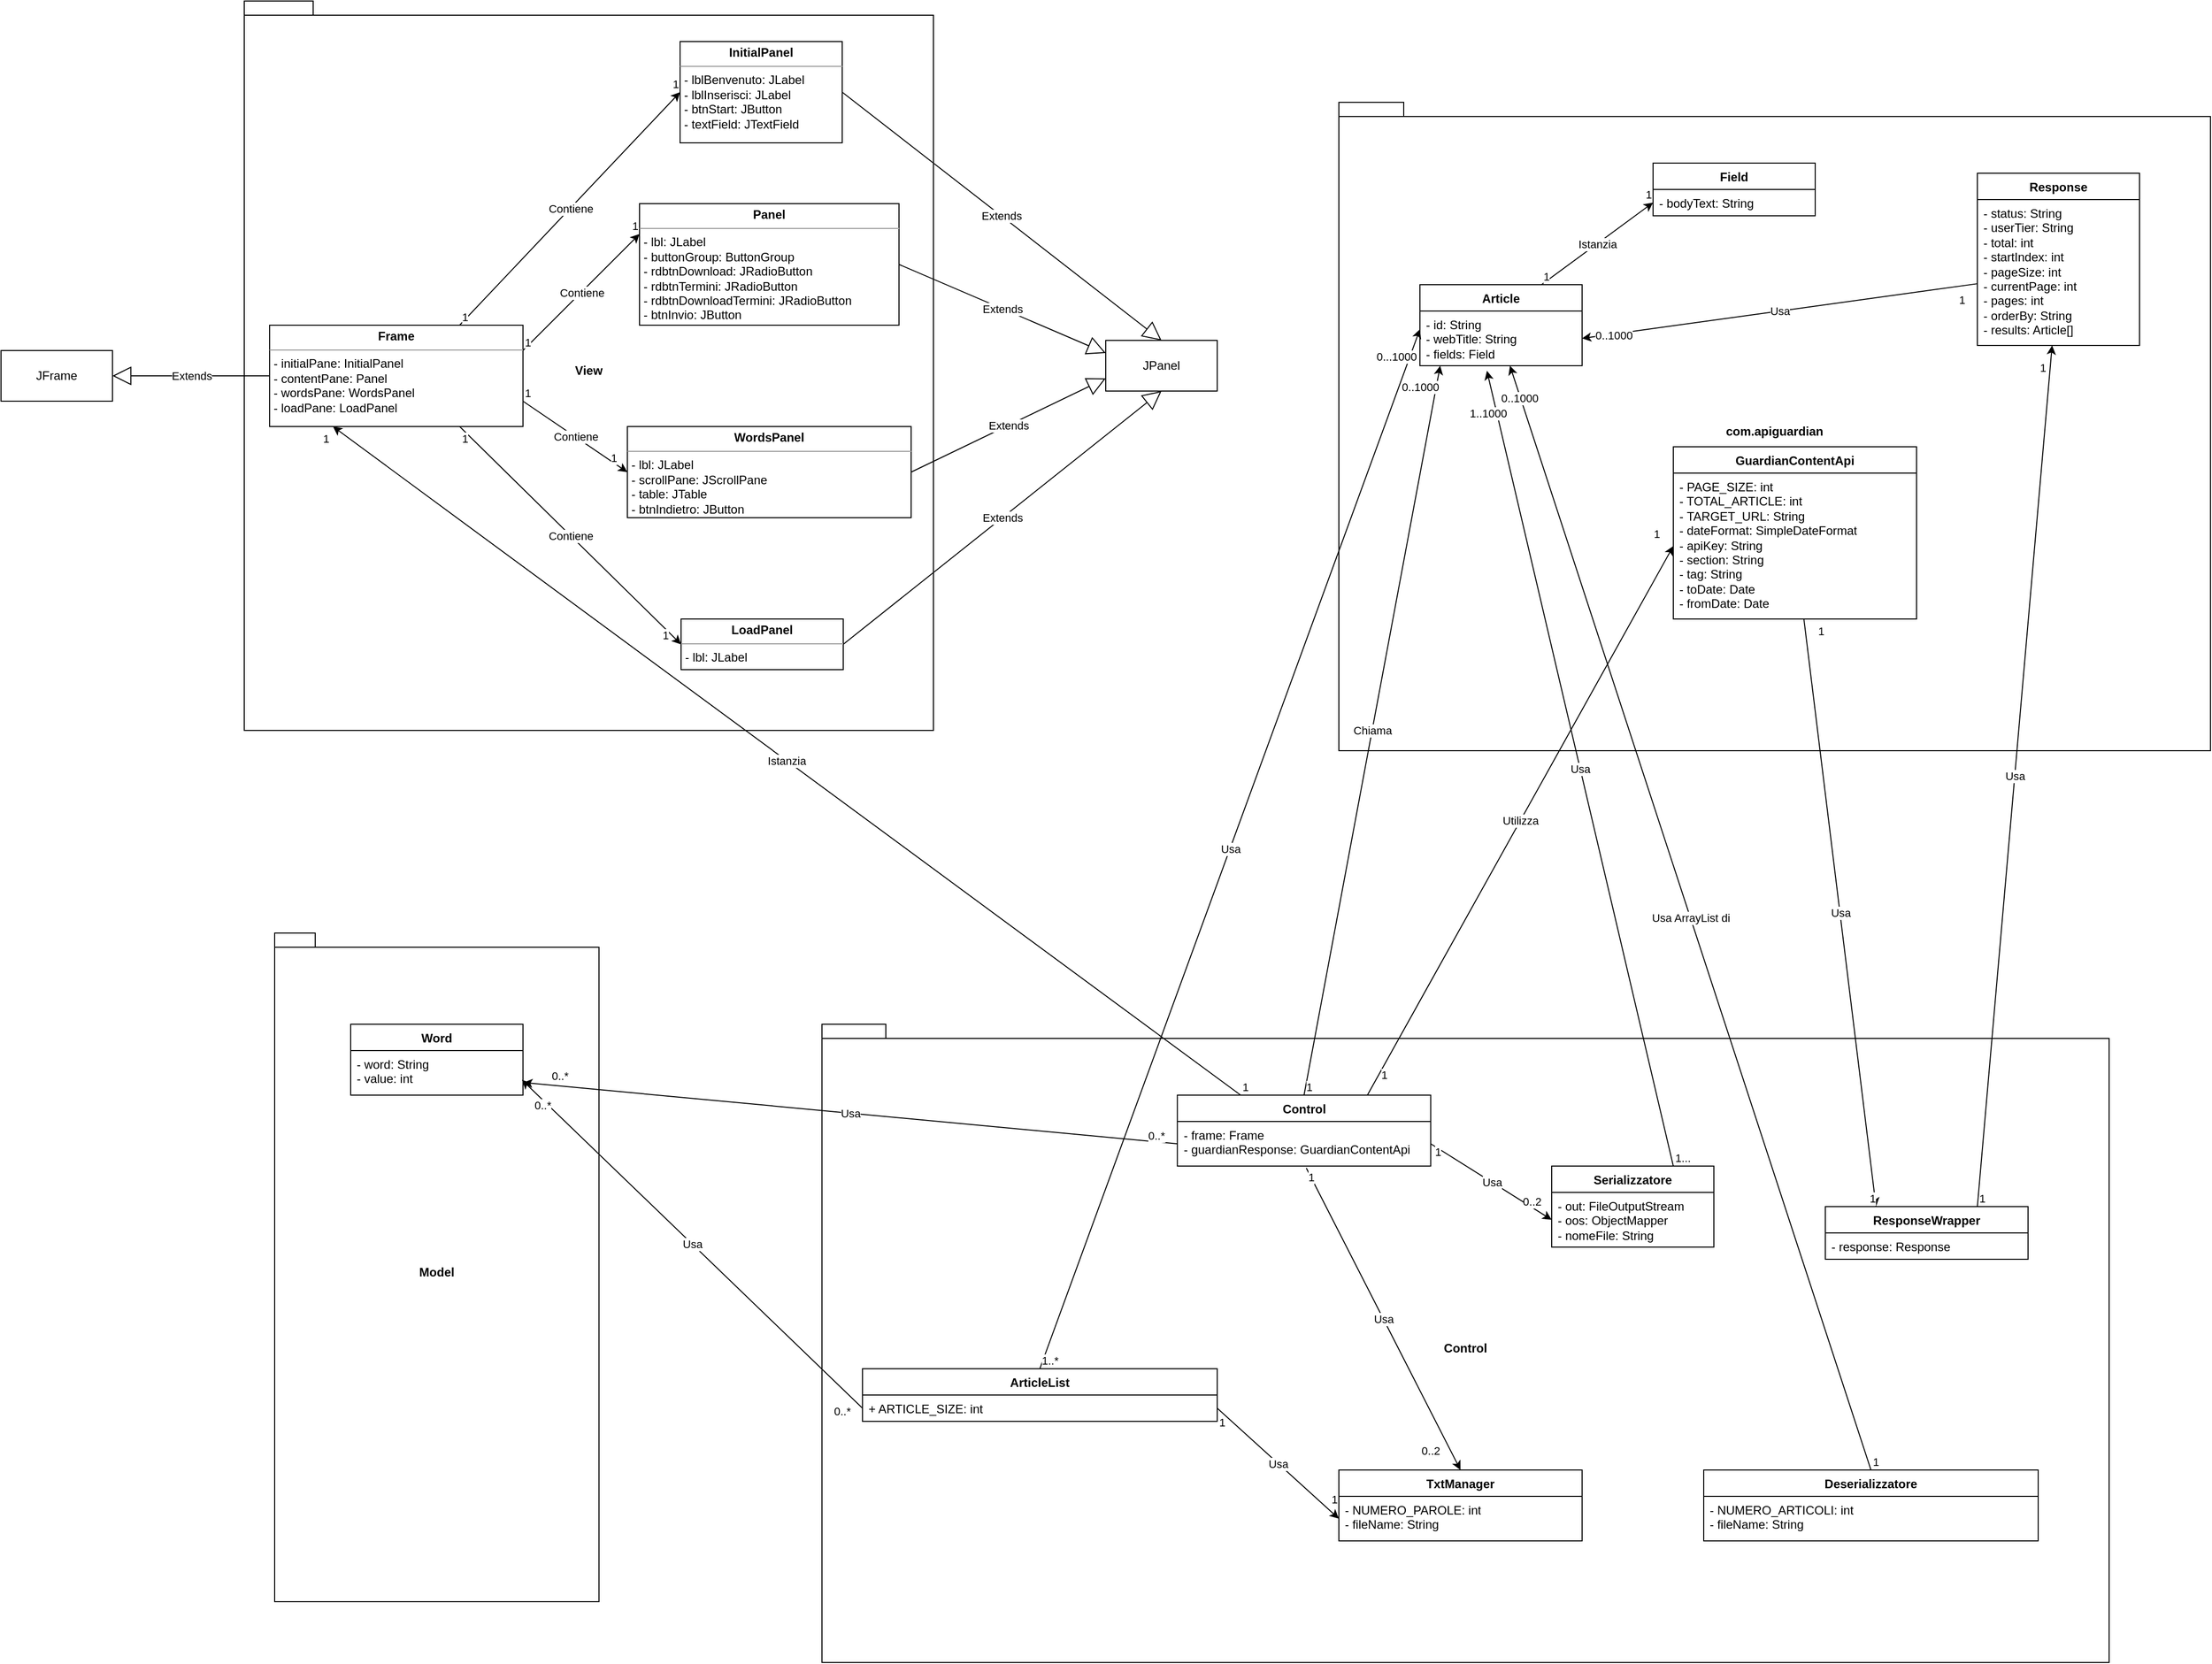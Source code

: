 <mxfile version="21.3.8" type="device">
  <diagram id="C5RBs43oDa-KdzZeNtuy" name="Page-1">
    <mxGraphModel dx="1707" dy="442" grid="1" gridSize="10" guides="1" tooltips="1" connect="1" arrows="1" fold="1" page="1" pageScale="1" pageWidth="827" pageHeight="1169" math="0" shadow="0">
      <root>
        <mxCell id="WIyWlLk6GJQsqaUBKTNV-0" />
        <mxCell id="WIyWlLk6GJQsqaUBKTNV-1" parent="WIyWlLk6GJQsqaUBKTNV-0" />
        <mxCell id="U0Fpm-apDjwtP07KhzZm-0" value="Model" style="shape=folder;fontStyle=1;spacingTop=10;tabWidth=40;tabHeight=14;tabPosition=left;html=1;whiteSpace=wrap;" parent="WIyWlLk6GJQsqaUBKTNV-1" vertex="1">
          <mxGeometry x="60" y="950" width="320" height="660" as="geometry" />
        </mxCell>
        <mxCell id="VUXAJalb4SLQPzfhnrvk-11" value="View" style="shape=folder;fontStyle=1;spacingTop=10;tabWidth=40;tabHeight=14;tabPosition=left;html=1;whiteSpace=wrap;" parent="WIyWlLk6GJQsqaUBKTNV-1" vertex="1">
          <mxGeometry x="30" y="30" width="680" height="720" as="geometry" />
        </mxCell>
        <mxCell id="VUXAJalb4SLQPzfhnrvk-13" value="&lt;p style=&quot;margin:0px;margin-top:4px;text-align:center;&quot;&gt;&lt;b&gt;Frame&lt;/b&gt;&lt;/p&gt;&lt;hr size=&quot;1&quot;&gt;&lt;p style=&quot;margin:0px;margin-left:4px;&quot;&gt;- initialPane: InitialPanel&lt;/p&gt;&lt;p style=&quot;margin:0px;margin-left:4px;&quot;&gt;- contentPane: Panel&lt;/p&gt;&lt;p style=&quot;margin:0px;margin-left:4px;&quot;&gt;- wordsPane: WordsPanel&lt;/p&gt;&lt;p style=&quot;margin:0px;margin-left:4px;&quot;&gt;- loadPane: LoadPanel&lt;/p&gt;&lt;p style=&quot;margin:0px;margin-left:4px;&quot;&gt;&lt;/p&gt;" style="verticalAlign=top;align=left;overflow=fill;fontSize=12;fontFamily=Helvetica;html=1;whiteSpace=wrap;" parent="WIyWlLk6GJQsqaUBKTNV-1" vertex="1">
          <mxGeometry x="55" y="350" width="250" height="100" as="geometry" />
        </mxCell>
        <mxCell id="VUXAJalb4SLQPzfhnrvk-14" value="&lt;p style=&quot;margin:0px;margin-top:4px;text-align:center;&quot;&gt;&lt;b&gt;InitialPanel&lt;/b&gt;&lt;/p&gt;&lt;hr size=&quot;1&quot;&gt;&lt;p style=&quot;margin:0px;margin-left:4px;&quot;&gt;- lblBenvenuto: JLabel&lt;/p&gt;&lt;p style=&quot;margin:0px;margin-left:4px;&quot;&gt;- lblInserisci: JLabel&lt;/p&gt;&lt;p style=&quot;margin:0px;margin-left:4px;&quot;&gt;- btnStart: JButton&lt;/p&gt;&lt;p style=&quot;margin:0px;margin-left:4px;&quot;&gt;- textField: JTextField&lt;br&gt;&lt;/p&gt;" style="verticalAlign=top;align=left;overflow=fill;fontSize=12;fontFamily=Helvetica;html=1;whiteSpace=wrap;" parent="WIyWlLk6GJQsqaUBKTNV-1" vertex="1">
          <mxGeometry x="460" y="70" width="160" height="100" as="geometry" />
        </mxCell>
        <mxCell id="VUXAJalb4SLQPzfhnrvk-15" value="&lt;p style=&quot;margin:0px;margin-top:4px;text-align:center;&quot;&gt;&lt;b&gt;WordsPanel&lt;/b&gt;&lt;/p&gt;&lt;hr size=&quot;1&quot;&gt;&lt;p style=&quot;margin:0px;margin-left:4px;&quot;&gt;- lbl: JLabel&lt;/p&gt;&lt;p style=&quot;margin:0px;margin-left:4px;&quot;&gt;- scrollPane: JScrollPane&lt;/p&gt;&lt;p style=&quot;margin:0px;margin-left:4px;&quot;&gt;- table: JTable&lt;/p&gt;&lt;p style=&quot;margin:0px;margin-left:4px;&quot;&gt;- btnIndietro: JButton&lt;br&gt;&lt;/p&gt;" style="verticalAlign=top;align=left;overflow=fill;fontSize=12;fontFamily=Helvetica;html=1;whiteSpace=wrap;" parent="WIyWlLk6GJQsqaUBKTNV-1" vertex="1">
          <mxGeometry x="408" y="450" width="280" height="90" as="geometry" />
        </mxCell>
        <mxCell id="VUXAJalb4SLQPzfhnrvk-16" value="&lt;p style=&quot;margin:0px;margin-top:4px;text-align:center;&quot;&gt;&lt;b&gt;LoadPanel&lt;/b&gt;&lt;/p&gt;&lt;hr size=&quot;1&quot;&gt;&lt;p style=&quot;margin:0px;margin-left:4px;&quot;&gt;- lbl: JLabel&lt;/p&gt;" style="verticalAlign=top;align=left;overflow=fill;fontSize=12;fontFamily=Helvetica;html=1;whiteSpace=wrap;" parent="WIyWlLk6GJQsqaUBKTNV-1" vertex="1">
          <mxGeometry x="461" y="640" width="160" height="50" as="geometry" />
        </mxCell>
        <mxCell id="VUXAJalb4SLQPzfhnrvk-17" value="&lt;p style=&quot;margin:0px;margin-top:4px;text-align:center;&quot;&gt;&lt;b&gt;Panel&lt;/b&gt;&lt;/p&gt;&lt;hr size=&quot;1&quot;&gt;&lt;p style=&quot;margin:0px;margin-left:4px;&quot;&gt;- lbl: JLabel&lt;/p&gt;&lt;p style=&quot;margin:0px;margin-left:4px;&quot;&gt;- buttonGroup: ButtonGroup&lt;/p&gt;&lt;p style=&quot;margin:0px;margin-left:4px;&quot;&gt;- rdbtnDownload: JRadioButton&lt;/p&gt;&lt;p style=&quot;margin:0px;margin-left:4px;&quot;&gt;- rdbtnTermini: JRadioButton&lt;/p&gt;&lt;p style=&quot;margin:0px;margin-left:4px;&quot;&gt;- rdbtnDownloadTermini: JRadioButton&lt;/p&gt;&lt;p style=&quot;margin:0px;margin-left:4px;&quot;&gt;- btnInvio: JButton&lt;/p&gt;" style="verticalAlign=top;align=left;overflow=fill;fontSize=12;fontFamily=Helvetica;html=1;whiteSpace=wrap;" parent="WIyWlLk6GJQsqaUBKTNV-1" vertex="1">
          <mxGeometry x="420" y="230" width="256" height="120" as="geometry" />
        </mxCell>
        <mxCell id="VUXAJalb4SLQPzfhnrvk-18" value="com.apiguardian" style="shape=folder;fontStyle=1;spacingTop=10;tabWidth=40;tabHeight=14;tabPosition=left;html=1;whiteSpace=wrap;" parent="WIyWlLk6GJQsqaUBKTNV-1" vertex="1">
          <mxGeometry x="1110" y="130" width="860" height="640" as="geometry" />
        </mxCell>
        <mxCell id="VUXAJalb4SLQPzfhnrvk-19" value="Article" style="swimlane;fontStyle=1;align=center;verticalAlign=top;childLayout=stackLayout;horizontal=1;startSize=26;horizontalStack=0;resizeParent=1;resizeParentMax=0;resizeLast=0;collapsible=1;marginBottom=0;whiteSpace=wrap;html=1;" parent="WIyWlLk6GJQsqaUBKTNV-1" vertex="1">
          <mxGeometry x="1190" y="310" width="160" height="80" as="geometry" />
        </mxCell>
        <mxCell id="VUXAJalb4SLQPzfhnrvk-20" value="&lt;div&gt;- id: String&lt;/div&gt;&lt;div&gt;- webTitle: String&lt;/div&gt;&lt;div&gt;- fields: Field&lt;br&gt;&lt;/div&gt;" style="text;strokeColor=none;fillColor=none;align=left;verticalAlign=top;spacingLeft=4;spacingRight=4;overflow=hidden;rotatable=0;points=[[0,0.5],[1,0.5]];portConstraint=eastwest;whiteSpace=wrap;html=1;" parent="VUXAJalb4SLQPzfhnrvk-19" vertex="1">
          <mxGeometry y="26" width="160" height="54" as="geometry" />
        </mxCell>
        <mxCell id="VUXAJalb4SLQPzfhnrvk-23" value="Field" style="swimlane;fontStyle=1;align=center;verticalAlign=top;childLayout=stackLayout;horizontal=1;startSize=26;horizontalStack=0;resizeParent=1;resizeParentMax=0;resizeLast=0;collapsible=1;marginBottom=0;whiteSpace=wrap;html=1;" parent="WIyWlLk6GJQsqaUBKTNV-1" vertex="1">
          <mxGeometry x="1420" y="190" width="160" height="52" as="geometry" />
        </mxCell>
        <mxCell id="VUXAJalb4SLQPzfhnrvk-24" value="- bodyText: String" style="text;strokeColor=none;fillColor=none;align=left;verticalAlign=top;spacingLeft=4;spacingRight=4;overflow=hidden;rotatable=0;points=[[0,0.5],[1,0.5]];portConstraint=eastwest;whiteSpace=wrap;html=1;" parent="VUXAJalb4SLQPzfhnrvk-23" vertex="1">
          <mxGeometry y="26" width="160" height="26" as="geometry" />
        </mxCell>
        <mxCell id="VUXAJalb4SLQPzfhnrvk-27" value="Word" style="swimlane;fontStyle=1;align=center;verticalAlign=top;childLayout=stackLayout;horizontal=1;startSize=26;horizontalStack=0;resizeParent=1;resizeParentMax=0;resizeLast=0;collapsible=1;marginBottom=0;whiteSpace=wrap;html=1;" parent="WIyWlLk6GJQsqaUBKTNV-1" vertex="1">
          <mxGeometry x="135" y="1040" width="170" height="70" as="geometry" />
        </mxCell>
        <mxCell id="VUXAJalb4SLQPzfhnrvk-28" value="&lt;div&gt;- word: String&lt;/div&gt;&lt;div&gt;- value: int&lt;br&gt;&lt;/div&gt;" style="text;strokeColor=none;fillColor=none;align=left;verticalAlign=top;spacingLeft=4;spacingRight=4;overflow=hidden;rotatable=0;points=[[0,0.5],[1,0.5]];portConstraint=eastwest;whiteSpace=wrap;html=1;" parent="VUXAJalb4SLQPzfhnrvk-27" vertex="1">
          <mxGeometry y="26" width="170" height="44" as="geometry" />
        </mxCell>
        <mxCell id="VUXAJalb4SLQPzfhnrvk-31" value="Response" style="swimlane;fontStyle=1;align=center;verticalAlign=top;childLayout=stackLayout;horizontal=1;startSize=26;horizontalStack=0;resizeParent=1;resizeParentMax=0;resizeLast=0;collapsible=1;marginBottom=0;whiteSpace=wrap;html=1;" parent="WIyWlLk6GJQsqaUBKTNV-1" vertex="1">
          <mxGeometry x="1740" y="200" width="160" height="170" as="geometry" />
        </mxCell>
        <mxCell id="VUXAJalb4SLQPzfhnrvk-32" value="&lt;div&gt;- status: String&lt;/div&gt;&lt;div&gt;- userTier: String&lt;/div&gt;&lt;div&gt;- total: int&lt;/div&gt;&lt;div&gt;- startIndex: int&lt;/div&gt;&lt;div&gt;- pageSize: int&lt;/div&gt;&lt;div&gt;- currentPage: int&lt;/div&gt;&lt;div&gt;- pages: int&lt;/div&gt;&lt;div&gt;- orderBy: String&lt;/div&gt;&lt;div&gt;- results: Article[]&lt;br&gt;&lt;/div&gt;" style="text;strokeColor=none;fillColor=none;align=left;verticalAlign=top;spacingLeft=4;spacingRight=4;overflow=hidden;rotatable=0;points=[[0,0.5],[1,0.5]];portConstraint=eastwest;whiteSpace=wrap;html=1;" parent="VUXAJalb4SLQPzfhnrvk-31" vertex="1">
          <mxGeometry y="26" width="160" height="144" as="geometry" />
        </mxCell>
        <mxCell id="VUXAJalb4SLQPzfhnrvk-35" value="Control" style="shape=folder;fontStyle=1;spacingTop=10;tabWidth=40;tabHeight=14;tabPosition=left;html=1;whiteSpace=wrap;" parent="WIyWlLk6GJQsqaUBKTNV-1" vertex="1">
          <mxGeometry x="600" y="1040" width="1270" height="630" as="geometry" />
        </mxCell>
        <mxCell id="VUXAJalb4SLQPzfhnrvk-36" value="ArticleList" style="swimlane;fontStyle=1;align=center;verticalAlign=top;childLayout=stackLayout;horizontal=1;startSize=26;horizontalStack=0;resizeParent=1;resizeParentMax=0;resizeLast=0;collapsible=1;marginBottom=0;whiteSpace=wrap;html=1;" parent="WIyWlLk6GJQsqaUBKTNV-1" vertex="1">
          <mxGeometry x="640" y="1380" width="350" height="52" as="geometry" />
        </mxCell>
        <mxCell id="VUXAJalb4SLQPzfhnrvk-37" value="+ ARTICLE_SIZE: int" style="text;strokeColor=none;fillColor=none;align=left;verticalAlign=top;spacingLeft=4;spacingRight=4;overflow=hidden;rotatable=0;points=[[0,0.5],[1,0.5]];portConstraint=eastwest;whiteSpace=wrap;html=1;" parent="VUXAJalb4SLQPzfhnrvk-36" vertex="1">
          <mxGeometry y="26" width="350" height="26" as="geometry" />
        </mxCell>
        <mxCell id="VUXAJalb4SLQPzfhnrvk-40" value="Control" style="swimlane;fontStyle=1;align=center;verticalAlign=top;childLayout=stackLayout;horizontal=1;startSize=26;horizontalStack=0;resizeParent=1;resizeParentMax=0;resizeLast=0;collapsible=1;marginBottom=0;whiteSpace=wrap;html=1;" parent="WIyWlLk6GJQsqaUBKTNV-1" vertex="1">
          <mxGeometry x="950.65" y="1110" width="250" height="70" as="geometry" />
        </mxCell>
        <mxCell id="VUXAJalb4SLQPzfhnrvk-41" value="&lt;div&gt;- frame: Frame&lt;/div&gt;&lt;div&gt;- guardianResponse: GuardianContentApi &lt;/div&gt;" style="text;strokeColor=none;fillColor=none;align=left;verticalAlign=top;spacingLeft=4;spacingRight=4;overflow=hidden;rotatable=0;points=[[0,0.5],[1,0.5]];portConstraint=eastwest;whiteSpace=wrap;html=1;" parent="VUXAJalb4SLQPzfhnrvk-40" vertex="1">
          <mxGeometry y="26" width="250" height="44" as="geometry" />
        </mxCell>
        <mxCell id="VUXAJalb4SLQPzfhnrvk-44" value="Deserializzatore" style="swimlane;fontStyle=1;align=center;verticalAlign=top;childLayout=stackLayout;horizontal=1;startSize=26;horizontalStack=0;resizeParent=1;resizeParentMax=0;resizeLast=0;collapsible=1;marginBottom=0;whiteSpace=wrap;html=1;" parent="WIyWlLk6GJQsqaUBKTNV-1" vertex="1">
          <mxGeometry x="1470" y="1480" width="330" height="70" as="geometry" />
        </mxCell>
        <mxCell id="VUXAJalb4SLQPzfhnrvk-45" value="&lt;div&gt;- NUMERO_ARTICOLI: int&lt;/div&gt;&lt;div&gt;- fileName: String&lt;/div&gt;" style="text;strokeColor=none;fillColor=none;align=left;verticalAlign=top;spacingLeft=4;spacingRight=4;overflow=hidden;rotatable=0;points=[[0,0.5],[1,0.5]];portConstraint=eastwest;whiteSpace=wrap;html=1;" parent="VUXAJalb4SLQPzfhnrvk-44" vertex="1">
          <mxGeometry y="26" width="330" height="44" as="geometry" />
        </mxCell>
        <mxCell id="VUXAJalb4SLQPzfhnrvk-48" value="ResponseWrapper" style="swimlane;fontStyle=1;align=center;verticalAlign=top;childLayout=stackLayout;horizontal=1;startSize=26;horizontalStack=0;resizeParent=1;resizeParentMax=0;resizeLast=0;collapsible=1;marginBottom=0;whiteSpace=wrap;html=1;" parent="WIyWlLk6GJQsqaUBKTNV-1" vertex="1">
          <mxGeometry x="1590" y="1220" width="200" height="52" as="geometry" />
        </mxCell>
        <mxCell id="VUXAJalb4SLQPzfhnrvk-49" value="&lt;div&gt;- response: Response&lt;/div&gt;" style="text;strokeColor=none;fillColor=none;align=left;verticalAlign=top;spacingLeft=4;spacingRight=4;overflow=hidden;rotatable=0;points=[[0,0.5],[1,0.5]];portConstraint=eastwest;whiteSpace=wrap;html=1;" parent="VUXAJalb4SLQPzfhnrvk-48" vertex="1">
          <mxGeometry y="26" width="200" height="26" as="geometry" />
        </mxCell>
        <mxCell id="VUXAJalb4SLQPzfhnrvk-52" value="Serializzatore" style="swimlane;fontStyle=1;align=center;verticalAlign=top;childLayout=stackLayout;horizontal=1;startSize=26;horizontalStack=0;resizeParent=1;resizeParentMax=0;resizeLast=0;collapsible=1;marginBottom=0;whiteSpace=wrap;html=1;" parent="WIyWlLk6GJQsqaUBKTNV-1" vertex="1">
          <mxGeometry x="1320" y="1180" width="160" height="80" as="geometry" />
        </mxCell>
        <mxCell id="VUXAJalb4SLQPzfhnrvk-53" value="&lt;div&gt;- out: FileOutputStream&lt;/div&gt;&lt;div&gt;- oos: ObjectMapper&lt;/div&gt;&lt;div&gt;- nomeFile: String&lt;br&gt;&lt;/div&gt;" style="text;strokeColor=none;fillColor=none;align=left;verticalAlign=top;spacingLeft=4;spacingRight=4;overflow=hidden;rotatable=0;points=[[0,0.5],[1,0.5]];portConstraint=eastwest;whiteSpace=wrap;html=1;" parent="VUXAJalb4SLQPzfhnrvk-52" vertex="1">
          <mxGeometry y="26" width="160" height="54" as="geometry" />
        </mxCell>
        <mxCell id="-JpxgbVJmfge6kv-dIbS-0" value="TxtManager" style="swimlane;fontStyle=1;align=center;verticalAlign=top;childLayout=stackLayout;horizontal=1;startSize=26;horizontalStack=0;resizeParent=1;resizeParentMax=0;resizeLast=0;collapsible=1;marginBottom=0;whiteSpace=wrap;html=1;" parent="WIyWlLk6GJQsqaUBKTNV-1" vertex="1">
          <mxGeometry x="1110" y="1480" width="240" height="70" as="geometry" />
        </mxCell>
        <mxCell id="-JpxgbVJmfge6kv-dIbS-1" value="&lt;div&gt;- NUMERO_PAROLE: int&lt;/div&gt;&lt;div&gt;- fileName: String&lt;/div&gt;" style="text;strokeColor=none;fillColor=none;align=left;verticalAlign=top;spacingLeft=4;spacingRight=4;overflow=hidden;rotatable=0;points=[[0,0.5],[1,0.5]];portConstraint=eastwest;whiteSpace=wrap;html=1;" parent="-JpxgbVJmfge6kv-dIbS-0" vertex="1">
          <mxGeometry y="26" width="240" height="44" as="geometry" />
        </mxCell>
        <mxCell id="-JpxgbVJmfge6kv-dIbS-4" value="GuardianContentApi" style="swimlane;fontStyle=1;align=center;verticalAlign=top;childLayout=stackLayout;horizontal=1;startSize=26;horizontalStack=0;resizeParent=1;resizeParentMax=0;resizeLast=0;collapsible=1;marginBottom=0;whiteSpace=wrap;html=1;" parent="WIyWlLk6GJQsqaUBKTNV-1" vertex="1">
          <mxGeometry x="1440" y="470" width="240" height="170" as="geometry" />
        </mxCell>
        <mxCell id="-JpxgbVJmfge6kv-dIbS-5" value="&lt;div&gt;- PAGE_SIZE: int&lt;/div&gt;&lt;div&gt;- TOTAL_ARTICLE: int&lt;br&gt;&lt;/div&gt;&lt;div&gt;-&amp;nbsp;TARGET_URL: String&lt;/div&gt;&lt;div&gt;-&amp;nbsp;dateFormat:&amp;nbsp;SimpleDateFormat&lt;/div&gt;&lt;div&gt;- apiKey: String&lt;/div&gt;&lt;div&gt;-&amp;nbsp;section: String&lt;/div&gt;&lt;div&gt;- tag: String&lt;/div&gt;&lt;div&gt;- toDate: Date&lt;/div&gt;&lt;div&gt;-&amp;nbsp;fromDate: Date&lt;/div&gt;" style="text;strokeColor=none;fillColor=none;align=left;verticalAlign=top;spacingLeft=4;spacingRight=4;overflow=hidden;rotatable=0;points=[[0,0.5],[1,0.5]];portConstraint=eastwest;whiteSpace=wrap;html=1;" parent="-JpxgbVJmfge6kv-dIbS-4" vertex="1">
          <mxGeometry y="26" width="240" height="144" as="geometry" />
        </mxCell>
        <mxCell id="-JpxgbVJmfge6kv-dIbS-35" value="" style="endArrow=classic;html=1;rounded=0;exitX=0.75;exitY=0;exitDx=0;exitDy=0;entryX=0;entryY=0.5;entryDx=0;entryDy=0;" parent="WIyWlLk6GJQsqaUBKTNV-1" source="VUXAJalb4SLQPzfhnrvk-13" target="VUXAJalb4SLQPzfhnrvk-14" edge="1">
          <mxGeometry relative="1" as="geometry">
            <mxPoint x="560" y="420" as="sourcePoint" />
            <mxPoint x="720" y="420" as="targetPoint" />
          </mxGeometry>
        </mxCell>
        <mxCell id="-JpxgbVJmfge6kv-dIbS-36" value="Contiene" style="edgeLabel;resizable=0;html=1;align=center;verticalAlign=middle;" parent="-JpxgbVJmfge6kv-dIbS-35" connectable="0" vertex="1">
          <mxGeometry relative="1" as="geometry" />
        </mxCell>
        <mxCell id="-JpxgbVJmfge6kv-dIbS-37" value="1" style="edgeLabel;resizable=0;html=1;align=left;verticalAlign=bottom;" parent="-JpxgbVJmfge6kv-dIbS-35" connectable="0" vertex="1">
          <mxGeometry x="-1" relative="1" as="geometry" />
        </mxCell>
        <mxCell id="-JpxgbVJmfge6kv-dIbS-38" value="1" style="edgeLabel;resizable=0;html=1;align=right;verticalAlign=bottom;" parent="-JpxgbVJmfge6kv-dIbS-35" connectable="0" vertex="1">
          <mxGeometry x="1" relative="1" as="geometry" />
        </mxCell>
        <mxCell id="-JpxgbVJmfge6kv-dIbS-39" value="" style="endArrow=classic;html=1;rounded=0;exitX=1;exitY=0.25;exitDx=0;exitDy=0;entryX=0;entryY=0.25;entryDx=0;entryDy=0;" parent="WIyWlLk6GJQsqaUBKTNV-1" source="VUXAJalb4SLQPzfhnrvk-13" target="VUXAJalb4SLQPzfhnrvk-17" edge="1">
          <mxGeometry relative="1" as="geometry">
            <mxPoint x="560" y="420" as="sourcePoint" />
            <mxPoint x="720" y="420" as="targetPoint" />
          </mxGeometry>
        </mxCell>
        <mxCell id="-JpxgbVJmfge6kv-dIbS-40" value="Contiene" style="edgeLabel;resizable=0;html=1;align=center;verticalAlign=middle;" parent="-JpxgbVJmfge6kv-dIbS-39" connectable="0" vertex="1">
          <mxGeometry relative="1" as="geometry" />
        </mxCell>
        <mxCell id="-JpxgbVJmfge6kv-dIbS-41" value="1" style="edgeLabel;resizable=0;html=1;align=left;verticalAlign=bottom;" parent="-JpxgbVJmfge6kv-dIbS-39" connectable="0" vertex="1">
          <mxGeometry x="-1" relative="1" as="geometry" />
        </mxCell>
        <mxCell id="-JpxgbVJmfge6kv-dIbS-42" value="1" style="edgeLabel;resizable=0;html=1;align=right;verticalAlign=bottom;" parent="-JpxgbVJmfge6kv-dIbS-39" connectable="0" vertex="1">
          <mxGeometry x="1" relative="1" as="geometry" />
        </mxCell>
        <mxCell id="-JpxgbVJmfge6kv-dIbS-43" value="" style="endArrow=classic;html=1;rounded=0;exitX=1;exitY=0.75;exitDx=0;exitDy=0;entryX=0;entryY=0.5;entryDx=0;entryDy=0;" parent="WIyWlLk6GJQsqaUBKTNV-1" source="VUXAJalb4SLQPzfhnrvk-13" target="VUXAJalb4SLQPzfhnrvk-15" edge="1">
          <mxGeometry relative="1" as="geometry">
            <mxPoint x="560" y="420" as="sourcePoint" />
            <mxPoint x="720" y="420" as="targetPoint" />
          </mxGeometry>
        </mxCell>
        <mxCell id="-JpxgbVJmfge6kv-dIbS-44" value="Contiene" style="edgeLabel;resizable=0;html=1;align=center;verticalAlign=middle;" parent="-JpxgbVJmfge6kv-dIbS-43" connectable="0" vertex="1">
          <mxGeometry relative="1" as="geometry" />
        </mxCell>
        <mxCell id="-JpxgbVJmfge6kv-dIbS-45" value="1" style="edgeLabel;resizable=0;html=1;align=left;verticalAlign=bottom;" parent="-JpxgbVJmfge6kv-dIbS-43" connectable="0" vertex="1">
          <mxGeometry x="-1" relative="1" as="geometry" />
        </mxCell>
        <mxCell id="-JpxgbVJmfge6kv-dIbS-46" value="1" style="edgeLabel;resizable=0;html=1;align=right;verticalAlign=bottom;" parent="-JpxgbVJmfge6kv-dIbS-43" connectable="0" vertex="1">
          <mxGeometry x="1" relative="1" as="geometry">
            <mxPoint x="-9" y="-5" as="offset" />
          </mxGeometry>
        </mxCell>
        <mxCell id="-JpxgbVJmfge6kv-dIbS-47" value="" style="endArrow=classic;html=1;rounded=0;exitX=0.75;exitY=1;exitDx=0;exitDy=0;entryX=0;entryY=0.5;entryDx=0;entryDy=0;" parent="WIyWlLk6GJQsqaUBKTNV-1" source="VUXAJalb4SLQPzfhnrvk-13" target="VUXAJalb4SLQPzfhnrvk-16" edge="1">
          <mxGeometry relative="1" as="geometry">
            <mxPoint x="560" y="420" as="sourcePoint" />
            <mxPoint x="720" y="420" as="targetPoint" />
          </mxGeometry>
        </mxCell>
        <mxCell id="-JpxgbVJmfge6kv-dIbS-48" value="Contiene" style="edgeLabel;resizable=0;html=1;align=center;verticalAlign=middle;" parent="-JpxgbVJmfge6kv-dIbS-47" connectable="0" vertex="1">
          <mxGeometry relative="1" as="geometry" />
        </mxCell>
        <mxCell id="-JpxgbVJmfge6kv-dIbS-49" value="1" style="edgeLabel;resizable=0;html=1;align=left;verticalAlign=bottom;" parent="-JpxgbVJmfge6kv-dIbS-47" connectable="0" vertex="1">
          <mxGeometry x="-1" relative="1" as="geometry">
            <mxPoint y="20" as="offset" />
          </mxGeometry>
        </mxCell>
        <mxCell id="-JpxgbVJmfge6kv-dIbS-50" value="1" style="edgeLabel;resizable=0;html=1;align=right;verticalAlign=bottom;" parent="-JpxgbVJmfge6kv-dIbS-47" connectable="0" vertex="1">
          <mxGeometry x="1" relative="1" as="geometry">
            <mxPoint x="-11" as="offset" />
          </mxGeometry>
        </mxCell>
        <mxCell id="-JpxgbVJmfge6kv-dIbS-51" value="" style="endArrow=classic;html=1;rounded=0;exitX=0.75;exitY=0;exitDx=0;exitDy=0;entryX=0;entryY=0.5;entryDx=0;entryDy=0;" parent="WIyWlLk6GJQsqaUBKTNV-1" source="VUXAJalb4SLQPzfhnrvk-40" target="-JpxgbVJmfge6kv-dIbS-5" edge="1">
          <mxGeometry relative="1" as="geometry">
            <mxPoint x="1170" y="1370" as="sourcePoint" />
            <mxPoint x="1330" y="1370" as="targetPoint" />
          </mxGeometry>
        </mxCell>
        <mxCell id="-JpxgbVJmfge6kv-dIbS-52" value="Utilizza" style="edgeLabel;resizable=0;html=1;align=center;verticalAlign=middle;" parent="-JpxgbVJmfge6kv-dIbS-51" connectable="0" vertex="1">
          <mxGeometry relative="1" as="geometry" />
        </mxCell>
        <mxCell id="-JpxgbVJmfge6kv-dIbS-53" value="1" style="edgeLabel;resizable=0;html=1;align=left;verticalAlign=bottom;" parent="-JpxgbVJmfge6kv-dIbS-51" connectable="0" vertex="1">
          <mxGeometry x="-1" relative="1" as="geometry">
            <mxPoint x="12" y="-12" as="offset" />
          </mxGeometry>
        </mxCell>
        <mxCell id="-JpxgbVJmfge6kv-dIbS-54" value="1" style="edgeLabel;resizable=0;html=1;align=right;verticalAlign=bottom;" parent="-JpxgbVJmfge6kv-dIbS-51" connectable="0" vertex="1">
          <mxGeometry x="1" relative="1" as="geometry">
            <mxPoint x="-13" y="-3" as="offset" />
          </mxGeometry>
        </mxCell>
        <mxCell id="-JpxgbVJmfge6kv-dIbS-55" value="" style="endArrow=classic;html=1;rounded=0;entryX=0.5;entryY=0;entryDx=0;entryDy=0;exitX=0.509;exitY=1.045;exitDx=0;exitDy=0;exitPerimeter=0;" parent="WIyWlLk6GJQsqaUBKTNV-1" source="VUXAJalb4SLQPzfhnrvk-41" target="-JpxgbVJmfge6kv-dIbS-0" edge="1">
          <mxGeometry relative="1" as="geometry">
            <mxPoint x="1097.355" y="1260" as="sourcePoint" />
            <mxPoint x="1330" y="1370" as="targetPoint" />
          </mxGeometry>
        </mxCell>
        <mxCell id="-JpxgbVJmfge6kv-dIbS-56" value="Usa" style="edgeLabel;resizable=0;html=1;align=center;verticalAlign=middle;" parent="-JpxgbVJmfge6kv-dIbS-55" connectable="0" vertex="1">
          <mxGeometry relative="1" as="geometry" />
        </mxCell>
        <mxCell id="-JpxgbVJmfge6kv-dIbS-57" value="1" style="edgeLabel;resizable=0;html=1;align=left;verticalAlign=bottom;" parent="-JpxgbVJmfge6kv-dIbS-55" connectable="0" vertex="1">
          <mxGeometry x="-1" relative="1" as="geometry">
            <mxPoint y="18" as="offset" />
          </mxGeometry>
        </mxCell>
        <mxCell id="-JpxgbVJmfge6kv-dIbS-58" value="0..2" style="edgeLabel;resizable=0;html=1;align=right;verticalAlign=bottom;" parent="-JpxgbVJmfge6kv-dIbS-55" connectable="0" vertex="1">
          <mxGeometry x="1" relative="1" as="geometry">
            <mxPoint x="-19" y="-10" as="offset" />
          </mxGeometry>
        </mxCell>
        <mxCell id="-JpxgbVJmfge6kv-dIbS-59" value="" style="endArrow=classic;html=1;rounded=0;exitX=1;exitY=0.5;exitDx=0;exitDy=0;entryX=0;entryY=0.5;entryDx=0;entryDy=0;" parent="WIyWlLk6GJQsqaUBKTNV-1" source="VUXAJalb4SLQPzfhnrvk-41" target="VUXAJalb4SLQPzfhnrvk-53" edge="1">
          <mxGeometry relative="1" as="geometry">
            <mxPoint x="1420.65" y="1362" as="sourcePoint" />
            <mxPoint x="1580.65" y="1362" as="targetPoint" />
          </mxGeometry>
        </mxCell>
        <mxCell id="-JpxgbVJmfge6kv-dIbS-60" value="Usa" style="edgeLabel;resizable=0;html=1;align=center;verticalAlign=middle;" parent="-JpxgbVJmfge6kv-dIbS-59" connectable="0" vertex="1">
          <mxGeometry relative="1" as="geometry" />
        </mxCell>
        <mxCell id="-JpxgbVJmfge6kv-dIbS-61" value="1" style="edgeLabel;resizable=0;html=1;align=left;verticalAlign=bottom;rotation=0;" parent="-JpxgbVJmfge6kv-dIbS-59" connectable="0" vertex="1">
          <mxGeometry x="-1" relative="1" as="geometry">
            <mxPoint x="2" y="16" as="offset" />
          </mxGeometry>
        </mxCell>
        <mxCell id="-JpxgbVJmfge6kv-dIbS-62" value="0..2" style="edgeLabel;resizable=0;html=1;align=right;verticalAlign=bottom;" parent="-JpxgbVJmfge6kv-dIbS-59" connectable="0" vertex="1">
          <mxGeometry x="1" relative="1" as="geometry">
            <mxPoint x="-10" y="-10" as="offset" />
          </mxGeometry>
        </mxCell>
        <mxCell id="-JpxgbVJmfge6kv-dIbS-63" value="" style="endArrow=classic;html=1;rounded=0;exitX=0.5;exitY=0;exitDx=0;exitDy=0;entryX=0.125;entryY=1;entryDx=0;entryDy=0;entryPerimeter=0;" parent="WIyWlLk6GJQsqaUBKTNV-1" source="VUXAJalb4SLQPzfhnrvk-40" target="VUXAJalb4SLQPzfhnrvk-20" edge="1">
          <mxGeometry relative="1" as="geometry">
            <mxPoint x="670" y="970" as="sourcePoint" />
            <mxPoint x="1218" y="512.016" as="targetPoint" />
          </mxGeometry>
        </mxCell>
        <mxCell id="-JpxgbVJmfge6kv-dIbS-64" value="Chiama" style="edgeLabel;resizable=0;html=1;align=center;verticalAlign=middle;" parent="-JpxgbVJmfge6kv-dIbS-63" connectable="0" vertex="1">
          <mxGeometry relative="1" as="geometry" />
        </mxCell>
        <mxCell id="-JpxgbVJmfge6kv-dIbS-65" value="1" style="edgeLabel;resizable=0;html=1;align=left;verticalAlign=bottom;" parent="-JpxgbVJmfge6kv-dIbS-63" connectable="0" vertex="1">
          <mxGeometry x="-1" relative="1" as="geometry" />
        </mxCell>
        <mxCell id="-JpxgbVJmfge6kv-dIbS-66" value="0..1000" style="edgeLabel;resizable=0;html=1;align=right;verticalAlign=bottom;" parent="-JpxgbVJmfge6kv-dIbS-63" connectable="0" vertex="1">
          <mxGeometry x="1" relative="1" as="geometry">
            <mxPoint x="-1" y="30" as="offset" />
          </mxGeometry>
        </mxCell>
        <mxCell id="-JpxgbVJmfge6kv-dIbS-67" value="" style="endArrow=classic;html=1;rounded=0;exitX=0.25;exitY=0;exitDx=0;exitDy=0;entryX=0.25;entryY=1;entryDx=0;entryDy=0;" parent="WIyWlLk6GJQsqaUBKTNV-1" source="VUXAJalb4SLQPzfhnrvk-40" target="VUXAJalb4SLQPzfhnrvk-13" edge="1">
          <mxGeometry relative="1" as="geometry">
            <mxPoint x="460" y="670" as="sourcePoint" />
            <mxPoint x="620" y="670" as="targetPoint" />
          </mxGeometry>
        </mxCell>
        <mxCell id="-JpxgbVJmfge6kv-dIbS-68" value="Istanzia" style="edgeLabel;resizable=0;html=1;align=center;verticalAlign=middle;" parent="-JpxgbVJmfge6kv-dIbS-67" connectable="0" vertex="1">
          <mxGeometry relative="1" as="geometry" />
        </mxCell>
        <mxCell id="-JpxgbVJmfge6kv-dIbS-69" value="1" style="edgeLabel;resizable=0;html=1;align=left;verticalAlign=bottom;" parent="-JpxgbVJmfge6kv-dIbS-67" connectable="0" vertex="1">
          <mxGeometry x="-1" relative="1" as="geometry" />
        </mxCell>
        <mxCell id="-JpxgbVJmfge6kv-dIbS-70" value="1" style="edgeLabel;resizable=0;html=1;align=right;verticalAlign=bottom;" parent="-JpxgbVJmfge6kv-dIbS-67" connectable="0" vertex="1">
          <mxGeometry x="1" relative="1" as="geometry">
            <mxPoint x="-3" y="20" as="offset" />
          </mxGeometry>
        </mxCell>
        <mxCell id="-JpxgbVJmfge6kv-dIbS-71" value="" style="endArrow=classic;html=1;rounded=0;exitX=1;exitY=0.75;exitDx=0;exitDy=0;entryX=0;entryY=0.5;entryDx=0;entryDy=0;" parent="WIyWlLk6GJQsqaUBKTNV-1" source="VUXAJalb4SLQPzfhnrvk-36" target="-JpxgbVJmfge6kv-dIbS-1" edge="1">
          <mxGeometry relative="1" as="geometry">
            <mxPoint x="960" y="1430" as="sourcePoint" />
            <mxPoint x="1110" y="1579" as="targetPoint" />
          </mxGeometry>
        </mxCell>
        <mxCell id="-JpxgbVJmfge6kv-dIbS-72" value="Usa" style="edgeLabel;resizable=0;html=1;align=center;verticalAlign=middle;" parent="-JpxgbVJmfge6kv-dIbS-71" connectable="0" vertex="1">
          <mxGeometry relative="1" as="geometry" />
        </mxCell>
        <mxCell id="-JpxgbVJmfge6kv-dIbS-73" value="1" style="edgeLabel;resizable=0;html=1;align=left;verticalAlign=bottom;" parent="-JpxgbVJmfge6kv-dIbS-71" connectable="0" vertex="1">
          <mxGeometry x="-1" relative="1" as="geometry">
            <mxPoint y="22" as="offset" />
          </mxGeometry>
        </mxCell>
        <mxCell id="-JpxgbVJmfge6kv-dIbS-74" value="1" style="edgeLabel;resizable=0;html=1;align=right;verticalAlign=bottom;" parent="-JpxgbVJmfge6kv-dIbS-71" connectable="0" vertex="1">
          <mxGeometry x="1" relative="1" as="geometry">
            <mxPoint y="-10" as="offset" />
          </mxGeometry>
        </mxCell>
        <mxCell id="Ls257iZbr_JM3UyxlY82-0" value="" style="endArrow=classic;html=1;rounded=0;exitX=0.5;exitY=0;exitDx=0;exitDy=0;" parent="WIyWlLk6GJQsqaUBKTNV-1" source="VUXAJalb4SLQPzfhnrvk-44" target="VUXAJalb4SLQPzfhnrvk-20" edge="1">
          <mxGeometry relative="1" as="geometry">
            <mxPoint x="800" y="840" as="sourcePoint" />
            <mxPoint x="1289.922" y="510" as="targetPoint" />
          </mxGeometry>
        </mxCell>
        <mxCell id="Ls257iZbr_JM3UyxlY82-1" value="Usa ArrayList di" style="edgeLabel;resizable=0;html=1;align=center;verticalAlign=middle;" parent="Ls257iZbr_JM3UyxlY82-0" connectable="0" vertex="1">
          <mxGeometry relative="1" as="geometry" />
        </mxCell>
        <mxCell id="Ls257iZbr_JM3UyxlY82-2" value="1" style="edgeLabel;resizable=0;html=1;align=left;verticalAlign=bottom;" parent="Ls257iZbr_JM3UyxlY82-0" connectable="0" vertex="1">
          <mxGeometry x="-1" relative="1" as="geometry" />
        </mxCell>
        <mxCell id="Ls257iZbr_JM3UyxlY82-3" value="0..1000" style="edgeLabel;resizable=0;html=1;align=right;verticalAlign=bottom;" parent="Ls257iZbr_JM3UyxlY82-0" connectable="0" vertex="1">
          <mxGeometry x="1" relative="1" as="geometry">
            <mxPoint x="29" y="40" as="offset" />
          </mxGeometry>
        </mxCell>
        <mxCell id="Ls257iZbr_JM3UyxlY82-5" value="" style="endArrow=classic;html=1;rounded=0;exitX=0.5;exitY=0;exitDx=0;exitDy=0;entryX=0;entryY=0.333;entryDx=0;entryDy=0;entryPerimeter=0;" parent="WIyWlLk6GJQsqaUBKTNV-1" source="VUXAJalb4SLQPzfhnrvk-36" target="VUXAJalb4SLQPzfhnrvk-20" edge="1">
          <mxGeometry relative="1" as="geometry">
            <mxPoint x="920" y="1140" as="sourcePoint" />
            <mxPoint x="1190" y="460" as="targetPoint" />
          </mxGeometry>
        </mxCell>
        <mxCell id="Ls257iZbr_JM3UyxlY82-6" value="Usa" style="edgeLabel;resizable=0;html=1;align=center;verticalAlign=middle;" parent="Ls257iZbr_JM3UyxlY82-5" connectable="0" vertex="1">
          <mxGeometry relative="1" as="geometry" />
        </mxCell>
        <mxCell id="Ls257iZbr_JM3UyxlY82-7" value="1..*" style="edgeLabel;resizable=0;html=1;align=left;verticalAlign=bottom;" parent="Ls257iZbr_JM3UyxlY82-5" connectable="0" vertex="1">
          <mxGeometry x="-1" relative="1" as="geometry">
            <mxPoint as="offset" />
          </mxGeometry>
        </mxCell>
        <mxCell id="Ls257iZbr_JM3UyxlY82-8" value="0...1000" style="edgeLabel;resizable=0;html=1;align=right;verticalAlign=bottom;" parent="Ls257iZbr_JM3UyxlY82-5" connectable="0" vertex="1">
          <mxGeometry x="1" relative="1" as="geometry">
            <mxPoint x="-3" y="36" as="offset" />
          </mxGeometry>
        </mxCell>
        <mxCell id="Ls257iZbr_JM3UyxlY82-9" value="" style="endArrow=classic;html=1;rounded=0;exitX=0;exitY=0.5;exitDx=0;exitDy=0;entryX=0.994;entryY=0.659;entryDx=0;entryDy=0;entryPerimeter=0;" parent="WIyWlLk6GJQsqaUBKTNV-1" source="VUXAJalb4SLQPzfhnrvk-37" target="VUXAJalb4SLQPzfhnrvk-28" edge="1">
          <mxGeometry relative="1" as="geometry">
            <mxPoint x="1060" y="1290" as="sourcePoint" />
            <mxPoint x="320" y="1110" as="targetPoint" />
          </mxGeometry>
        </mxCell>
        <mxCell id="Ls257iZbr_JM3UyxlY82-10" value="Usa" style="edgeLabel;resizable=0;html=1;align=center;verticalAlign=middle;" parent="Ls257iZbr_JM3UyxlY82-9" connectable="0" vertex="1">
          <mxGeometry relative="1" as="geometry" />
        </mxCell>
        <mxCell id="Ls257iZbr_JM3UyxlY82-11" value="0..*" style="edgeLabel;resizable=0;html=1;align=left;verticalAlign=bottom;" parent="Ls257iZbr_JM3UyxlY82-9" connectable="0" vertex="1">
          <mxGeometry x="-1" relative="1" as="geometry">
            <mxPoint x="-30" y="11" as="offset" />
          </mxGeometry>
        </mxCell>
        <mxCell id="Ls257iZbr_JM3UyxlY82-12" value="0..*" style="edgeLabel;resizable=0;html=1;align=right;verticalAlign=bottom;" parent="Ls257iZbr_JM3UyxlY82-9" connectable="0" vertex="1">
          <mxGeometry x="1" relative="1" as="geometry">
            <mxPoint x="30" y="34" as="offset" />
          </mxGeometry>
        </mxCell>
        <mxCell id="Ls257iZbr_JM3UyxlY82-15" value="" style="endArrow=classic;html=1;rounded=0;exitX=0;exitY=0.5;exitDx=0;exitDy=0;entryX=1.002;entryY=0.718;entryDx=0;entryDy=0;entryPerimeter=0;" parent="WIyWlLk6GJQsqaUBKTNV-1" source="VUXAJalb4SLQPzfhnrvk-41" target="VUXAJalb4SLQPzfhnrvk-28" edge="1">
          <mxGeometry relative="1" as="geometry">
            <mxPoint x="660" y="1010" as="sourcePoint" />
            <mxPoint x="820" y="1010" as="targetPoint" />
          </mxGeometry>
        </mxCell>
        <mxCell id="Ls257iZbr_JM3UyxlY82-16" value="Usa" style="edgeLabel;resizable=0;html=1;align=center;verticalAlign=middle;" parent="Ls257iZbr_JM3UyxlY82-15" connectable="0" vertex="1">
          <mxGeometry relative="1" as="geometry" />
        </mxCell>
        <mxCell id="Ls257iZbr_JM3UyxlY82-17" value="0..*" style="edgeLabel;resizable=0;html=1;align=left;verticalAlign=bottom;" parent="Ls257iZbr_JM3UyxlY82-15" connectable="0" vertex="1">
          <mxGeometry x="-1" relative="1" as="geometry">
            <mxPoint x="-31" as="offset" />
          </mxGeometry>
        </mxCell>
        <mxCell id="Ls257iZbr_JM3UyxlY82-18" value="0..*" style="edgeLabel;resizable=0;html=1;align=right;verticalAlign=bottom;" parent="Ls257iZbr_JM3UyxlY82-15" connectable="0" vertex="1">
          <mxGeometry x="1" relative="1" as="geometry">
            <mxPoint x="45" y="2" as="offset" />
          </mxGeometry>
        </mxCell>
        <mxCell id="Ls257iZbr_JM3UyxlY82-20" value="" style="endArrow=classic;html=1;rounded=0;exitX=0.75;exitY=0;exitDx=0;exitDy=0;entryX=0.413;entryY=1.093;entryDx=0;entryDy=0;entryPerimeter=0;" parent="WIyWlLk6GJQsqaUBKTNV-1" source="VUXAJalb4SLQPzfhnrvk-52" target="VUXAJalb4SLQPzfhnrvk-20" edge="1">
          <mxGeometry relative="1" as="geometry">
            <mxPoint x="810" y="920" as="sourcePoint" />
            <mxPoint x="1246.96" y="510" as="targetPoint" />
          </mxGeometry>
        </mxCell>
        <mxCell id="Ls257iZbr_JM3UyxlY82-21" value="Usa" style="edgeLabel;resizable=0;html=1;align=center;verticalAlign=middle;" parent="Ls257iZbr_JM3UyxlY82-20" connectable="0" vertex="1">
          <mxGeometry relative="1" as="geometry" />
        </mxCell>
        <mxCell id="Ls257iZbr_JM3UyxlY82-22" value="1..." style="edgeLabel;resizable=0;html=1;align=left;verticalAlign=bottom;" parent="Ls257iZbr_JM3UyxlY82-20" connectable="0" vertex="1">
          <mxGeometry x="-1" relative="1" as="geometry" />
        </mxCell>
        <mxCell id="Ls257iZbr_JM3UyxlY82-23" value="1..1000" style="edgeLabel;resizable=0;html=1;align=right;verticalAlign=bottom;" parent="Ls257iZbr_JM3UyxlY82-20" connectable="0" vertex="1">
          <mxGeometry x="1" relative="1" as="geometry">
            <mxPoint x="20" y="50" as="offset" />
          </mxGeometry>
        </mxCell>
        <mxCell id="Ls257iZbr_JM3UyxlY82-24" value="" style="endArrow=classic;html=1;rounded=0;entryX=0.25;entryY=0;entryDx=0;entryDy=0;" parent="WIyWlLk6GJQsqaUBKTNV-1" source="-JpxgbVJmfge6kv-dIbS-5" target="VUXAJalb4SLQPzfhnrvk-48" edge="1">
          <mxGeometry relative="1" as="geometry">
            <mxPoint x="1567.831" y="750" as="sourcePoint" />
            <mxPoint x="1370" y="1480" as="targetPoint" />
          </mxGeometry>
        </mxCell>
        <mxCell id="Ls257iZbr_JM3UyxlY82-25" value="Usa" style="edgeLabel;resizable=0;html=1;align=center;verticalAlign=middle;" parent="Ls257iZbr_JM3UyxlY82-24" connectable="0" vertex="1">
          <mxGeometry relative="1" as="geometry" />
        </mxCell>
        <mxCell id="Ls257iZbr_JM3UyxlY82-26" value="1" style="edgeLabel;resizable=0;html=1;align=left;verticalAlign=bottom;" parent="Ls257iZbr_JM3UyxlY82-24" connectable="0" vertex="1">
          <mxGeometry x="-1" relative="1" as="geometry">
            <mxPoint x="12" y="20" as="offset" />
          </mxGeometry>
        </mxCell>
        <mxCell id="Ls257iZbr_JM3UyxlY82-27" value="1" style="edgeLabel;resizable=0;html=1;align=right;verticalAlign=bottom;" parent="Ls257iZbr_JM3UyxlY82-24" connectable="0" vertex="1">
          <mxGeometry x="1" relative="1" as="geometry" />
        </mxCell>
        <mxCell id="Ls257iZbr_JM3UyxlY82-32" value="" style="endArrow=classic;html=1;rounded=0;exitX=0.75;exitY=0;exitDx=0;exitDy=0;" parent="WIyWlLk6GJQsqaUBKTNV-1" source="VUXAJalb4SLQPzfhnrvk-48" target="VUXAJalb4SLQPzfhnrvk-32" edge="1">
          <mxGeometry relative="1" as="geometry">
            <mxPoint x="730" y="1190" as="sourcePoint" />
            <mxPoint x="1804.589" y="650" as="targetPoint" />
          </mxGeometry>
        </mxCell>
        <mxCell id="Ls257iZbr_JM3UyxlY82-33" value="Usa" style="edgeLabel;resizable=0;html=1;align=center;verticalAlign=middle;" parent="Ls257iZbr_JM3UyxlY82-32" connectable="0" vertex="1">
          <mxGeometry relative="1" as="geometry" />
        </mxCell>
        <mxCell id="Ls257iZbr_JM3UyxlY82-34" value="1" style="edgeLabel;resizable=0;html=1;align=left;verticalAlign=bottom;" parent="Ls257iZbr_JM3UyxlY82-32" connectable="0" vertex="1">
          <mxGeometry x="-1" relative="1" as="geometry" />
        </mxCell>
        <mxCell id="Ls257iZbr_JM3UyxlY82-35" value="1" style="edgeLabel;resizable=0;html=1;align=right;verticalAlign=bottom;" parent="Ls257iZbr_JM3UyxlY82-32" connectable="0" vertex="1">
          <mxGeometry x="1" relative="1" as="geometry">
            <mxPoint x="-5" y="30" as="offset" />
          </mxGeometry>
        </mxCell>
        <mxCell id="Ls257iZbr_JM3UyxlY82-36" value="" style="endArrow=classic;html=1;rounded=0;entryX=1;entryY=0.5;entryDx=0;entryDy=0;" parent="WIyWlLk6GJQsqaUBKTNV-1" source="VUXAJalb4SLQPzfhnrvk-32" target="VUXAJalb4SLQPzfhnrvk-20" edge="1">
          <mxGeometry relative="1" as="geometry">
            <mxPoint x="1023" y="640" as="sourcePoint" />
            <mxPoint x="1350" y="434.288" as="targetPoint" />
          </mxGeometry>
        </mxCell>
        <mxCell id="Ls257iZbr_JM3UyxlY82-37" value="Usa" style="edgeLabel;resizable=0;html=1;align=center;verticalAlign=middle;" parent="Ls257iZbr_JM3UyxlY82-36" connectable="0" vertex="1">
          <mxGeometry relative="1" as="geometry" />
        </mxCell>
        <mxCell id="Ls257iZbr_JM3UyxlY82-38" value="1" style="edgeLabel;resizable=0;html=1;align=left;verticalAlign=bottom;" parent="Ls257iZbr_JM3UyxlY82-36" connectable="0" vertex="1">
          <mxGeometry x="-1" relative="1" as="geometry">
            <mxPoint x="-20" y="24" as="offset" />
          </mxGeometry>
        </mxCell>
        <mxCell id="Ls257iZbr_JM3UyxlY82-39" value="0..1000" style="edgeLabel;resizable=0;html=1;align=right;verticalAlign=bottom;" parent="Ls257iZbr_JM3UyxlY82-36" connectable="0" vertex="1">
          <mxGeometry x="1" relative="1" as="geometry">
            <mxPoint x="50" y="6" as="offset" />
          </mxGeometry>
        </mxCell>
        <mxCell id="Ls257iZbr_JM3UyxlY82-41" value="" style="endArrow=classic;html=1;rounded=0;exitX=0.75;exitY=0;exitDx=0;exitDy=0;entryX=0;entryY=0.5;entryDx=0;entryDy=0;" parent="WIyWlLk6GJQsqaUBKTNV-1" source="VUXAJalb4SLQPzfhnrvk-19" target="VUXAJalb4SLQPzfhnrvk-24" edge="1">
          <mxGeometry relative="1" as="geometry">
            <mxPoint x="1313" y="510" as="sourcePoint" />
            <mxPoint x="1473" y="510" as="targetPoint" />
          </mxGeometry>
        </mxCell>
        <mxCell id="Ls257iZbr_JM3UyxlY82-42" value="Istanzia" style="edgeLabel;resizable=0;html=1;align=center;verticalAlign=middle;" parent="Ls257iZbr_JM3UyxlY82-41" connectable="0" vertex="1">
          <mxGeometry relative="1" as="geometry" />
        </mxCell>
        <mxCell id="Ls257iZbr_JM3UyxlY82-43" value="1" style="edgeLabel;resizable=0;html=1;align=left;verticalAlign=bottom;" parent="Ls257iZbr_JM3UyxlY82-41" connectable="0" vertex="1">
          <mxGeometry x="-1" relative="1" as="geometry" />
        </mxCell>
        <mxCell id="Ls257iZbr_JM3UyxlY82-44" value="1" style="edgeLabel;resizable=0;html=1;align=right;verticalAlign=bottom;" parent="Ls257iZbr_JM3UyxlY82-41" connectable="0" vertex="1">
          <mxGeometry x="1" relative="1" as="geometry" />
        </mxCell>
        <mxCell id="Ls257iZbr_JM3UyxlY82-45" value="JFrame" style="html=1;whiteSpace=wrap;" parent="WIyWlLk6GJQsqaUBKTNV-1" vertex="1">
          <mxGeometry x="-210" y="375" width="110" height="50" as="geometry" />
        </mxCell>
        <mxCell id="Ls257iZbr_JM3UyxlY82-46" value="JPanel" style="html=1;whiteSpace=wrap;" parent="WIyWlLk6GJQsqaUBKTNV-1" vertex="1">
          <mxGeometry x="880" y="365" width="110" height="50" as="geometry" />
        </mxCell>
        <mxCell id="Ls257iZbr_JM3UyxlY82-48" value="Extends" style="endArrow=block;endSize=16;endFill=0;html=1;rounded=0;exitX=0;exitY=0.5;exitDx=0;exitDy=0;entryX=1;entryY=0.5;entryDx=0;entryDy=0;" parent="WIyWlLk6GJQsqaUBKTNV-1" source="VUXAJalb4SLQPzfhnrvk-13" target="Ls257iZbr_JM3UyxlY82-45" edge="1">
          <mxGeometry width="160" relative="1" as="geometry">
            <mxPoint x="40" y="490" as="sourcePoint" />
            <mxPoint x="200" y="490" as="targetPoint" />
          </mxGeometry>
        </mxCell>
        <mxCell id="Ls257iZbr_JM3UyxlY82-49" value="Extends" style="endArrow=block;endSize=16;endFill=0;html=1;rounded=0;exitX=1;exitY=0.5;exitDx=0;exitDy=0;entryX=0;entryY=0.25;entryDx=0;entryDy=0;" parent="WIyWlLk6GJQsqaUBKTNV-1" source="VUXAJalb4SLQPzfhnrvk-17" target="Ls257iZbr_JM3UyxlY82-46" edge="1">
          <mxGeometry width="160" relative="1" as="geometry">
            <mxPoint x="680" y="380" as="sourcePoint" />
            <mxPoint x="840" y="380" as="targetPoint" />
          </mxGeometry>
        </mxCell>
        <mxCell id="Ls257iZbr_JM3UyxlY82-50" value="Extends" style="endArrow=block;endSize=16;endFill=0;html=1;rounded=0;exitX=1;exitY=0.5;exitDx=0;exitDy=0;entryX=0;entryY=0.75;entryDx=0;entryDy=0;" parent="WIyWlLk6GJQsqaUBKTNV-1" source="VUXAJalb4SLQPzfhnrvk-15" target="Ls257iZbr_JM3UyxlY82-46" edge="1">
          <mxGeometry width="160" relative="1" as="geometry">
            <mxPoint x="680" y="380" as="sourcePoint" />
            <mxPoint x="820" y="400" as="targetPoint" />
          </mxGeometry>
        </mxCell>
        <mxCell id="Ls257iZbr_JM3UyxlY82-51" value="Extends" style="endArrow=block;endSize=16;endFill=0;html=1;rounded=0;exitX=1;exitY=0.5;exitDx=0;exitDy=0;entryX=0.5;entryY=1;entryDx=0;entryDy=0;" parent="WIyWlLk6GJQsqaUBKTNV-1" source="VUXAJalb4SLQPzfhnrvk-16" target="Ls257iZbr_JM3UyxlY82-46" edge="1">
          <mxGeometry width="160" relative="1" as="geometry">
            <mxPoint x="680" y="470" as="sourcePoint" />
            <mxPoint x="840" y="470" as="targetPoint" />
          </mxGeometry>
        </mxCell>
        <mxCell id="Ls257iZbr_JM3UyxlY82-52" value="Extends" style="endArrow=block;endSize=16;endFill=0;html=1;rounded=0;exitX=1;exitY=0.5;exitDx=0;exitDy=0;entryX=0.5;entryY=0;entryDx=0;entryDy=0;" parent="WIyWlLk6GJQsqaUBKTNV-1" source="VUXAJalb4SLQPzfhnrvk-14" target="Ls257iZbr_JM3UyxlY82-46" edge="1">
          <mxGeometry width="160" relative="1" as="geometry">
            <mxPoint x="680" y="270" as="sourcePoint" />
            <mxPoint x="840" y="270" as="targetPoint" />
          </mxGeometry>
        </mxCell>
      </root>
    </mxGraphModel>
  </diagram>
</mxfile>
